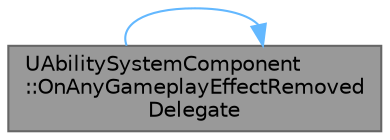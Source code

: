 digraph "UAbilitySystemComponent::OnAnyGameplayEffectRemovedDelegate"
{
 // INTERACTIVE_SVG=YES
 // LATEX_PDF_SIZE
  bgcolor="transparent";
  edge [fontname=Helvetica,fontsize=10,labelfontname=Helvetica,labelfontsize=10];
  node [fontname=Helvetica,fontsize=10,shape=box,height=0.2,width=0.4];
  rankdir="LR";
  Node1 [id="Node000001",label="UAbilitySystemComponent\l::OnAnyGameplayEffectRemoved\lDelegate",height=0.2,width=0.4,color="gray40", fillcolor="grey60", style="filled", fontcolor="black",tooltip="Called when any gameplay effects are removed."];
  Node1 -> Node1 [id="edge1_Node000001_Node000001",color="steelblue1",style="solid",tooltip=" "];
}
